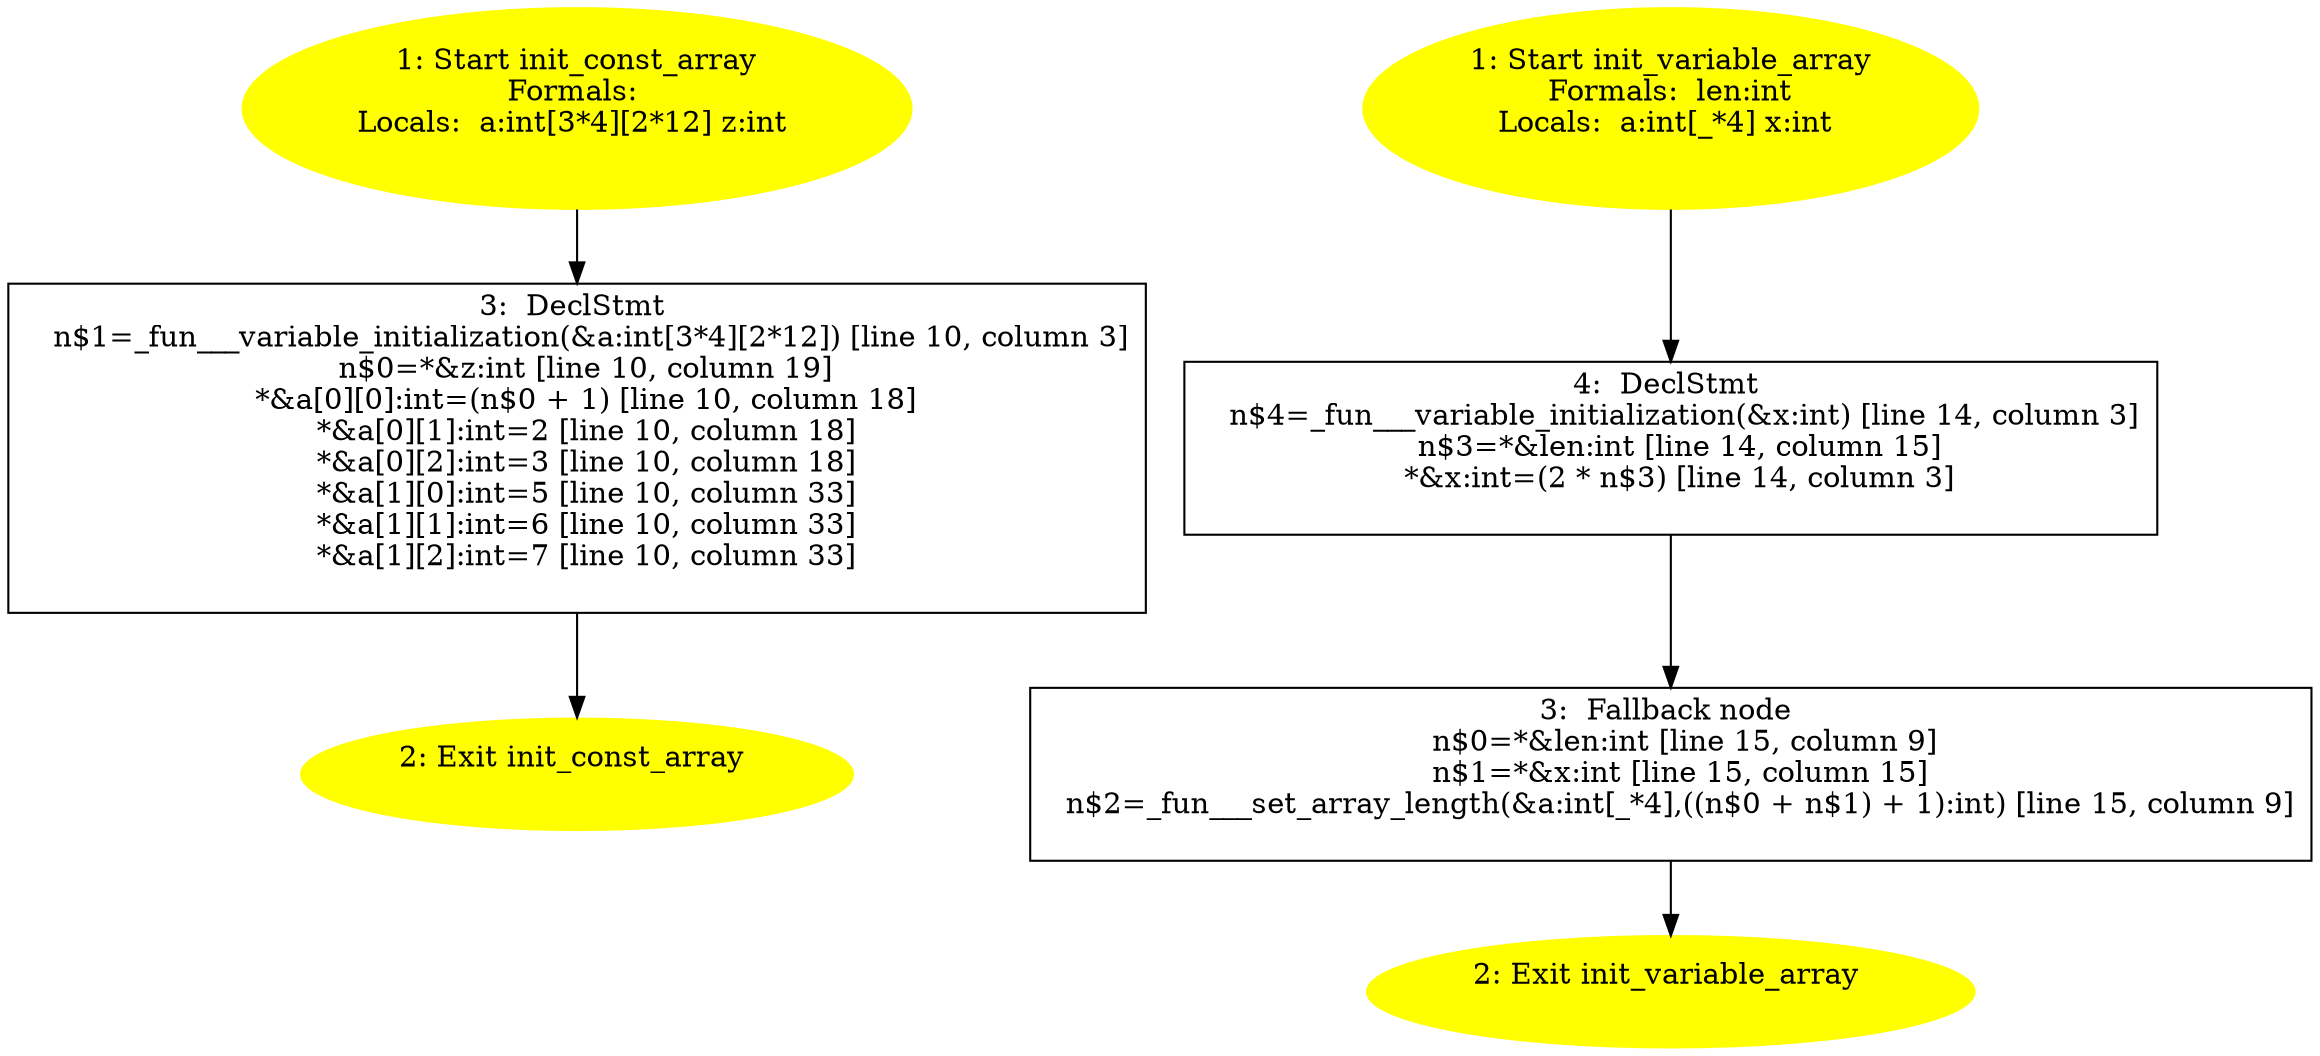 /* @generated */
digraph cfg {
"init_const_array.b1cf412cdbd1beaf15a9f6a3789043b9_1" [label="1: Start init_const_array\nFormals: \nLocals:  a:int[3*4][2*12] z:int \n  " color=yellow style=filled]
	

	 "init_const_array.b1cf412cdbd1beaf15a9f6a3789043b9_1" -> "init_const_array.b1cf412cdbd1beaf15a9f6a3789043b9_3" ;
"init_const_array.b1cf412cdbd1beaf15a9f6a3789043b9_2" [label="2: Exit init_const_array \n  " color=yellow style=filled]
	

"init_const_array.b1cf412cdbd1beaf15a9f6a3789043b9_3" [label="3:  DeclStmt \n   n$1=_fun___variable_initialization(&a:int[3*4][2*12]) [line 10, column 3]\n  n$0=*&z:int [line 10, column 19]\n  *&a[0][0]:int=(n$0 + 1) [line 10, column 18]\n  *&a[0][1]:int=2 [line 10, column 18]\n  *&a[0][2]:int=3 [line 10, column 18]\n  *&a[1][0]:int=5 [line 10, column 33]\n  *&a[1][1]:int=6 [line 10, column 33]\n  *&a[1][2]:int=7 [line 10, column 33]\n " shape="box"]
	

	 "init_const_array.b1cf412cdbd1beaf15a9f6a3789043b9_3" -> "init_const_array.b1cf412cdbd1beaf15a9f6a3789043b9_2" ;
"init_variable_array.8cdc6857adcb1fd04fb6555d8ce3e4c1_1" [label="1: Start init_variable_array\nFormals:  len:int\nLocals:  a:int[_*4] x:int \n  " color=yellow style=filled]
	

	 "init_variable_array.8cdc6857adcb1fd04fb6555d8ce3e4c1_1" -> "init_variable_array.8cdc6857adcb1fd04fb6555d8ce3e4c1_4" ;
"init_variable_array.8cdc6857adcb1fd04fb6555d8ce3e4c1_2" [label="2: Exit init_variable_array \n  " color=yellow style=filled]
	

"init_variable_array.8cdc6857adcb1fd04fb6555d8ce3e4c1_3" [label="3:  Fallback node \n   n$0=*&len:int [line 15, column 9]\n  n$1=*&x:int [line 15, column 15]\n  n$2=_fun___set_array_length(&a:int[_*4],((n$0 + n$1) + 1):int) [line 15, column 9]\n " shape="box"]
	

	 "init_variable_array.8cdc6857adcb1fd04fb6555d8ce3e4c1_3" -> "init_variable_array.8cdc6857adcb1fd04fb6555d8ce3e4c1_2" ;
"init_variable_array.8cdc6857adcb1fd04fb6555d8ce3e4c1_4" [label="4:  DeclStmt \n   n$4=_fun___variable_initialization(&x:int) [line 14, column 3]\n  n$3=*&len:int [line 14, column 15]\n  *&x:int=(2 * n$3) [line 14, column 3]\n " shape="box"]
	

	 "init_variable_array.8cdc6857adcb1fd04fb6555d8ce3e4c1_4" -> "init_variable_array.8cdc6857adcb1fd04fb6555d8ce3e4c1_3" ;
}

